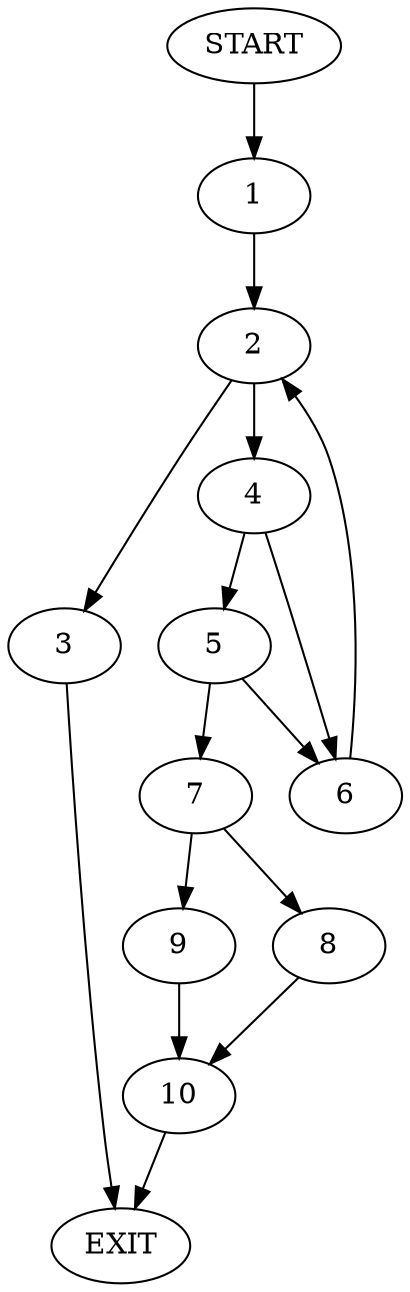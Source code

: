 digraph {
0 [label="START"]
11 [label="EXIT"]
0 -> 1
1 -> 2
2 -> 3
2 -> 4
3 -> 11
4 -> 5
4 -> 6
5 -> 7
5 -> 6
6 -> 2
7 -> 8
7 -> 9
9 -> 10
8 -> 10
10 -> 11
}
